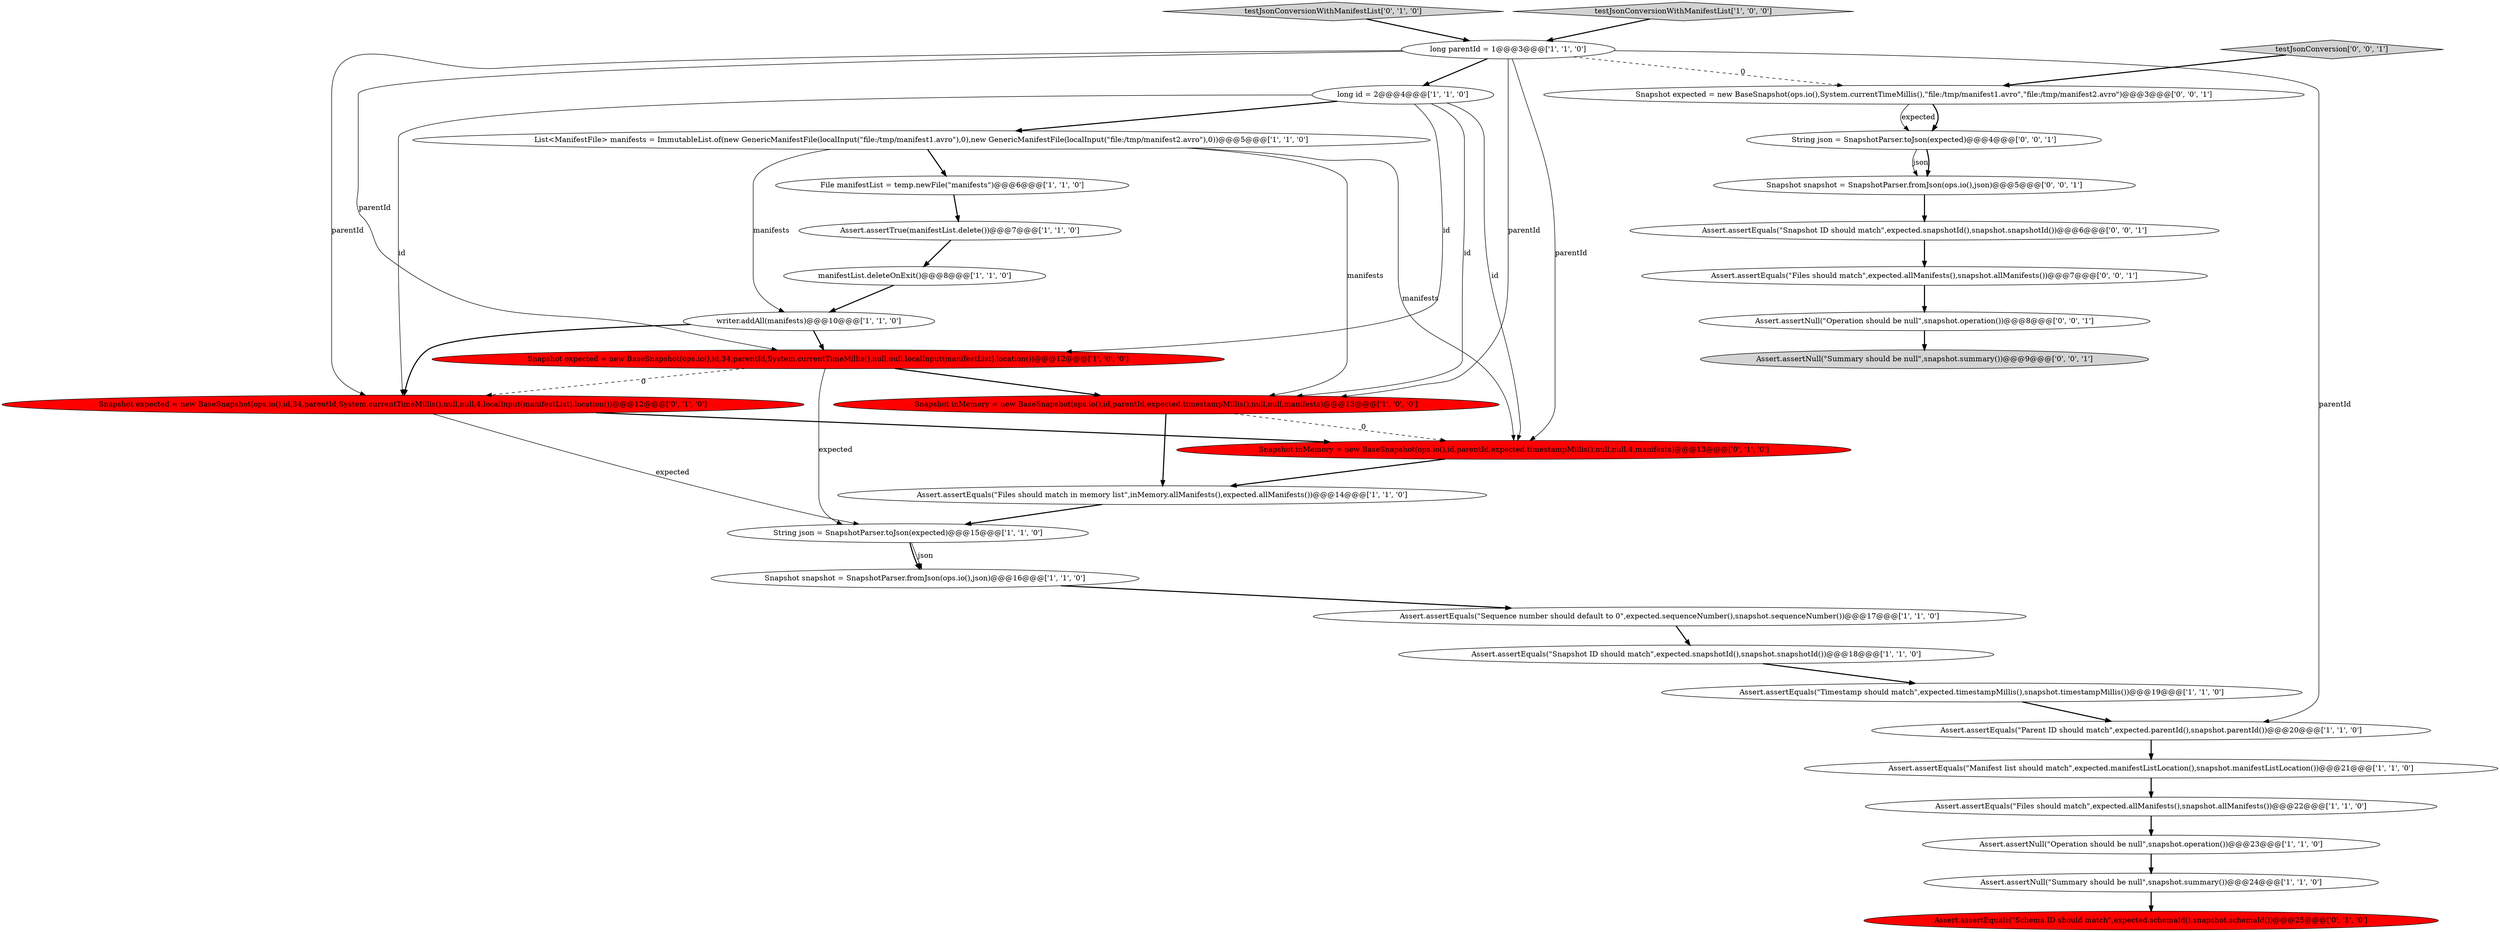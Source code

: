 digraph {
8 [style = filled, label = "Assert.assertEquals(\"Sequence number should default to 0\",expected.sequenceNumber(),snapshot.sequenceNumber())@@@17@@@['1', '1', '0']", fillcolor = white, shape = ellipse image = "AAA0AAABBB1BBB"];
4 [style = filled, label = "List<ManifestFile> manifests = ImmutableList.of(new GenericManifestFile(localInput(\"file:/tmp/manifest1.avro\"),0),new GenericManifestFile(localInput(\"file:/tmp/manifest2.avro\"),0))@@@5@@@['1', '1', '0']", fillcolor = white, shape = ellipse image = "AAA0AAABBB1BBB"];
11 [style = filled, label = "Snapshot inMemory = new BaseSnapshot(ops.io(),id,parentId,expected.timestampMillis(),null,null,manifests)@@@13@@@['1', '0', '0']", fillcolor = red, shape = ellipse image = "AAA1AAABBB1BBB"];
22 [style = filled, label = "testJsonConversionWithManifestList['0', '1', '0']", fillcolor = lightgray, shape = diamond image = "AAA0AAABBB2BBB"];
29 [style = filled, label = "Snapshot expected = new BaseSnapshot(ops.io(),System.currentTimeMillis(),\"file:/tmp/manifest1.avro\",\"file:/tmp/manifest2.avro\")@@@3@@@['0', '0', '1']", fillcolor = white, shape = ellipse image = "AAA0AAABBB3BBB"];
30 [style = filled, label = "Assert.assertNull(\"Operation should be null\",snapshot.operation())@@@8@@@['0', '0', '1']", fillcolor = white, shape = ellipse image = "AAA0AAABBB3BBB"];
5 [style = filled, label = "Assert.assertEquals(\"Files should match\",expected.allManifests(),snapshot.allManifests())@@@22@@@['1', '1', '0']", fillcolor = white, shape = ellipse image = "AAA0AAABBB1BBB"];
20 [style = filled, label = "File manifestList = temp.newFile(\"manifests\")@@@6@@@['1', '1', '0']", fillcolor = white, shape = ellipse image = "AAA0AAABBB1BBB"];
7 [style = filled, label = "Snapshot snapshot = SnapshotParser.fromJson(ops.io(),json)@@@16@@@['1', '1', '0']", fillcolor = white, shape = ellipse image = "AAA0AAABBB1BBB"];
17 [style = filled, label = "Assert.assertEquals(\"Snapshot ID should match\",expected.snapshotId(),snapshot.snapshotId())@@@18@@@['1', '1', '0']", fillcolor = white, shape = ellipse image = "AAA0AAABBB1BBB"];
25 [style = filled, label = "Snapshot snapshot = SnapshotParser.fromJson(ops.io(),json)@@@5@@@['0', '0', '1']", fillcolor = white, shape = ellipse image = "AAA0AAABBB3BBB"];
23 [style = filled, label = "Snapshot expected = new BaseSnapshot(ops.io(),id,34,parentId,System.currentTimeMillis(),null,null,4,localInput(manifestList).location())@@@12@@@['0', '1', '0']", fillcolor = red, shape = ellipse image = "AAA1AAABBB2BBB"];
18 [style = filled, label = "Assert.assertTrue(manifestList.delete())@@@7@@@['1', '1', '0']", fillcolor = white, shape = ellipse image = "AAA0AAABBB1BBB"];
13 [style = filled, label = "Assert.assertEquals(\"Files should match in memory list\",inMemory.allManifests(),expected.allManifests())@@@14@@@['1', '1', '0']", fillcolor = white, shape = ellipse image = "AAA0AAABBB1BBB"];
2 [style = filled, label = "Assert.assertNull(\"Operation should be null\",snapshot.operation())@@@23@@@['1', '1', '0']", fillcolor = white, shape = ellipse image = "AAA0AAABBB1BBB"];
0 [style = filled, label = "Assert.assertNull(\"Summary should be null\",snapshot.summary())@@@24@@@['1', '1', '0']", fillcolor = white, shape = ellipse image = "AAA0AAABBB1BBB"];
32 [style = filled, label = "testJsonConversion['0', '0', '1']", fillcolor = lightgray, shape = diamond image = "AAA0AAABBB3BBB"];
10 [style = filled, label = "manifestList.deleteOnExit()@@@8@@@['1', '1', '0']", fillcolor = white, shape = ellipse image = "AAA0AAABBB1BBB"];
31 [style = filled, label = "Assert.assertNull(\"Summary should be null\",snapshot.summary())@@@9@@@['0', '0', '1']", fillcolor = lightgray, shape = ellipse image = "AAA0AAABBB3BBB"];
9 [style = filled, label = "Assert.assertEquals(\"Timestamp should match\",expected.timestampMillis(),snapshot.timestampMillis())@@@19@@@['1', '1', '0']", fillcolor = white, shape = ellipse image = "AAA0AAABBB1BBB"];
19 [style = filled, label = "long parentId = 1@@@3@@@['1', '1', '0']", fillcolor = white, shape = ellipse image = "AAA0AAABBB1BBB"];
27 [style = filled, label = "Assert.assertEquals(\"Files should match\",expected.allManifests(),snapshot.allManifests())@@@7@@@['0', '0', '1']", fillcolor = white, shape = ellipse image = "AAA0AAABBB3BBB"];
16 [style = filled, label = "Assert.assertEquals(\"Parent ID should match\",expected.parentId(),snapshot.parentId())@@@20@@@['1', '1', '0']", fillcolor = white, shape = ellipse image = "AAA0AAABBB1BBB"];
15 [style = filled, label = "testJsonConversionWithManifestList['1', '0', '0']", fillcolor = lightgray, shape = diamond image = "AAA0AAABBB1BBB"];
28 [style = filled, label = "String json = SnapshotParser.toJson(expected)@@@4@@@['0', '0', '1']", fillcolor = white, shape = ellipse image = "AAA0AAABBB3BBB"];
21 [style = filled, label = "Assert.assertEquals(\"Schema ID should match\",expected.schemaId(),snapshot.schemaId())@@@25@@@['0', '1', '0']", fillcolor = red, shape = ellipse image = "AAA1AAABBB2BBB"];
24 [style = filled, label = "Snapshot inMemory = new BaseSnapshot(ops.io(),id,parentId,expected.timestampMillis(),null,null,4,manifests)@@@13@@@['0', '1', '0']", fillcolor = red, shape = ellipse image = "AAA1AAABBB2BBB"];
14 [style = filled, label = "Snapshot expected = new BaseSnapshot(ops.io(),id,34,parentId,System.currentTimeMillis(),null,null,localInput(manifestList).location())@@@12@@@['1', '0', '0']", fillcolor = red, shape = ellipse image = "AAA1AAABBB1BBB"];
3 [style = filled, label = "long id = 2@@@4@@@['1', '1', '0']", fillcolor = white, shape = ellipse image = "AAA0AAABBB1BBB"];
1 [style = filled, label = "writer.addAll(manifests)@@@10@@@['1', '1', '0']", fillcolor = white, shape = ellipse image = "AAA0AAABBB1BBB"];
12 [style = filled, label = "Assert.assertEquals(\"Manifest list should match\",expected.manifestListLocation(),snapshot.manifestListLocation())@@@21@@@['1', '1', '0']", fillcolor = white, shape = ellipse image = "AAA0AAABBB1BBB"];
26 [style = filled, label = "Assert.assertEquals(\"Snapshot ID should match\",expected.snapshotId(),snapshot.snapshotId())@@@6@@@['0', '0', '1']", fillcolor = white, shape = ellipse image = "AAA0AAABBB3BBB"];
6 [style = filled, label = "String json = SnapshotParser.toJson(expected)@@@15@@@['1', '1', '0']", fillcolor = white, shape = ellipse image = "AAA0AAABBB1BBB"];
12->5 [style = bold, label=""];
4->24 [style = solid, label="manifests"];
22->19 [style = bold, label=""];
19->24 [style = solid, label="parentId"];
17->9 [style = bold, label=""];
27->30 [style = bold, label=""];
4->11 [style = solid, label="manifests"];
19->11 [style = solid, label="parentId"];
19->29 [style = dashed, label="0"];
19->14 [style = solid, label="parentId"];
0->21 [style = bold, label=""];
3->24 [style = solid, label="id"];
15->19 [style = bold, label=""];
7->8 [style = bold, label=""];
3->4 [style = bold, label=""];
3->23 [style = solid, label="id"];
9->16 [style = bold, label=""];
19->16 [style = solid, label="parentId"];
1->23 [style = bold, label=""];
23->6 [style = solid, label="expected"];
4->1 [style = solid, label="manifests"];
28->25 [style = solid, label="json"];
29->28 [style = bold, label=""];
32->29 [style = bold, label=""];
20->18 [style = bold, label=""];
8->17 [style = bold, label=""];
26->27 [style = bold, label=""];
5->2 [style = bold, label=""];
23->24 [style = bold, label=""];
2->0 [style = bold, label=""];
19->23 [style = solid, label="parentId"];
14->23 [style = dashed, label="0"];
14->6 [style = solid, label="expected"];
18->10 [style = bold, label=""];
6->7 [style = solid, label="json"];
30->31 [style = bold, label=""];
11->13 [style = bold, label=""];
25->26 [style = bold, label=""];
11->24 [style = dashed, label="0"];
4->20 [style = bold, label=""];
28->25 [style = bold, label=""];
1->14 [style = bold, label=""];
3->11 [style = solid, label="id"];
3->14 [style = solid, label="id"];
13->6 [style = bold, label=""];
29->28 [style = solid, label="expected"];
6->7 [style = bold, label=""];
10->1 [style = bold, label=""];
14->11 [style = bold, label=""];
19->3 [style = bold, label=""];
16->12 [style = bold, label=""];
24->13 [style = bold, label=""];
}
